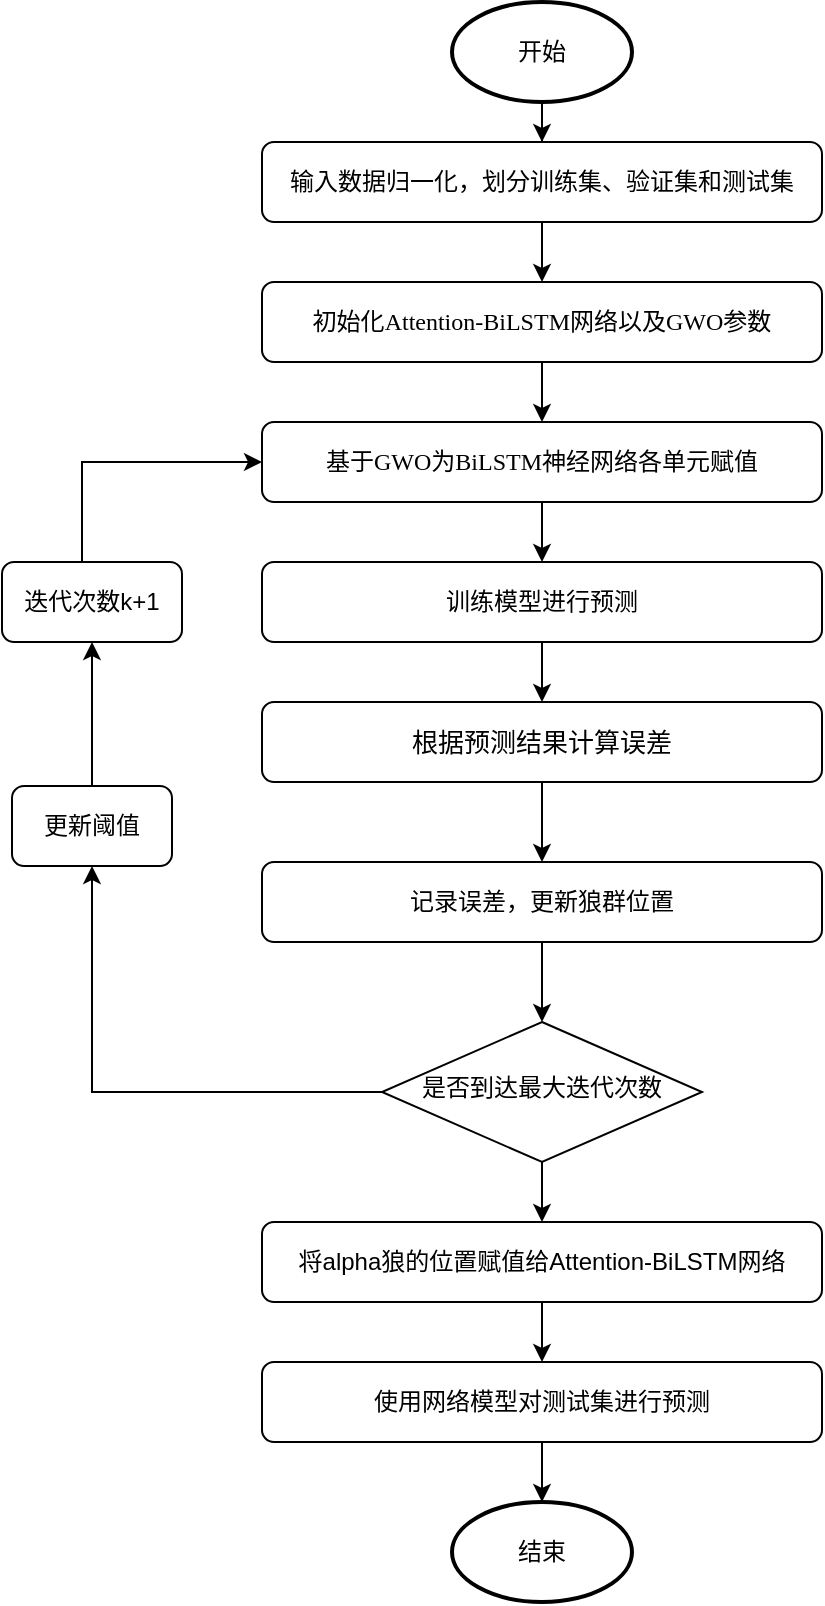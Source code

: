<mxfile version="14.9.3" type="github">
  <diagram id="C5RBs43oDa-KdzZeNtuy" name="Page-1">
    <mxGraphModel dx="2031" dy="1074" grid="1" gridSize="10" guides="1" tooltips="1" connect="1" arrows="1" fold="1" page="1" pageScale="1" pageWidth="827" pageHeight="1169" math="0" shadow="0">
      <root>
        <mxCell id="WIyWlLk6GJQsqaUBKTNV-0" />
        <mxCell id="WIyWlLk6GJQsqaUBKTNV-1" parent="WIyWlLk6GJQsqaUBKTNV-0" />
        <mxCell id="f5QhUHWj5RIOYz7cGAXl-16" style="edgeStyle=orthogonalEdgeStyle;rounded=0;orthogonalLoop=1;jettySize=auto;html=1;align=center;" edge="1" parent="WIyWlLk6GJQsqaUBKTNV-1" source="f5QhUHWj5RIOYz7cGAXl-1" target="f5QhUHWj5RIOYz7cGAXl-2">
          <mxGeometry relative="1" as="geometry" />
        </mxCell>
        <mxCell id="f5QhUHWj5RIOYz7cGAXl-1" value="&lt;font style=&quot;font-size: 12px&quot;&gt;&lt;br&gt;&lt;br&gt;&lt;/font&gt;&lt;p style=&quot;margin-top: 0pt; margin-bottom: 0pt; margin-left: 0in; direction: ltr; unicode-bidi: embed; word-break: normal;&quot;&gt;&lt;font style=&quot;font-size: 12px&quot;&gt;&lt;span style=&quot;color: black&quot;&gt;输入数据归一化，&lt;/span&gt;&lt;span style=&quot;color: black&quot;&gt;划分&lt;/span&gt;&lt;span style=&quot;color: black&quot;&gt;训练集、验证集和测试集&lt;/span&gt;&lt;/font&gt;&lt;/p&gt;&lt;font style=&quot;font-size: 12px&quot;&gt;&lt;br&gt;&lt;br&gt;&lt;/font&gt;" style="rounded=1;whiteSpace=wrap;html=1;fontSize=12;glass=0;strokeWidth=1;shadow=0;align=center;" vertex="1" parent="WIyWlLk6GJQsqaUBKTNV-1">
          <mxGeometry x="490" y="80" width="280" height="40" as="geometry" />
        </mxCell>
        <mxCell id="f5QhUHWj5RIOYz7cGAXl-17" style="edgeStyle=orthogonalEdgeStyle;rounded=0;orthogonalLoop=1;jettySize=auto;html=1;align=center;" edge="1" parent="WIyWlLk6GJQsqaUBKTNV-1" source="f5QhUHWj5RIOYz7cGAXl-2" target="f5QhUHWj5RIOYz7cGAXl-3">
          <mxGeometry relative="1" as="geometry" />
        </mxCell>
        <mxCell id="f5QhUHWj5RIOYz7cGAXl-2" value="&lt;br&gt;&lt;br&gt;&lt;p style=&quot;margin-top: 0pt; margin-bottom: 0pt; margin-left: 0in; direction: ltr; unicode-bidi: embed; word-break: normal;&quot;&gt;&lt;font style=&quot;font-size: 12px&quot;&gt;&lt;span style=&quot;color: black&quot;&gt;初始化&lt;/span&gt;&lt;span style=&quot;font-family: &amp;quot;times new roman&amp;quot; ; color: black&quot;&gt;Attention-&lt;/span&gt;&lt;span style=&quot;font-family: &amp;quot;times new roman&amp;quot; ; color: black&quot;&gt;BiLSTM&lt;/span&gt;&lt;span style=&quot;color: black&quot;&gt;网络以及&lt;/span&gt;&lt;span style=&quot;font-family: &amp;quot;times new roman&amp;quot; ; color: black&quot;&gt;GWO&lt;/span&gt;&lt;span style=&quot;color: black&quot;&gt;参数&lt;/span&gt;&lt;/font&gt;&lt;/p&gt;&lt;br&gt;&lt;br&gt;" style="rounded=1;whiteSpace=wrap;html=1;fontSize=12;glass=0;strokeWidth=1;shadow=0;align=center;" vertex="1" parent="WIyWlLk6GJQsqaUBKTNV-1">
          <mxGeometry x="490" y="150" width="280" height="40" as="geometry" />
        </mxCell>
        <mxCell id="f5QhUHWj5RIOYz7cGAXl-19" style="edgeStyle=orthogonalEdgeStyle;rounded=0;orthogonalLoop=1;jettySize=auto;html=1;entryX=0.5;entryY=0;entryDx=0;entryDy=0;align=center;" edge="1" parent="WIyWlLk6GJQsqaUBKTNV-1" source="f5QhUHWj5RIOYz7cGAXl-3" target="f5QhUHWj5RIOYz7cGAXl-4">
          <mxGeometry relative="1" as="geometry" />
        </mxCell>
        <mxCell id="f5QhUHWj5RIOYz7cGAXl-3" value="&lt;font style=&quot;font-size: 12px&quot;&gt;&lt;br&gt;&lt;br&gt;&lt;/font&gt;&lt;p style=&quot;margin-top: 0pt; margin-bottom: 0pt; margin-left: 0in; direction: ltr; unicode-bidi: embed; word-break: normal;&quot;&gt;&lt;font style=&quot;font-size: 12px&quot;&gt;&lt;span style=&quot;color: black&quot;&gt;基于&lt;/span&gt;&lt;span style=&quot;font-family: &amp;quot;times new roman&amp;quot; ; color: black&quot;&gt;GWO&lt;/span&gt;&lt;span style=&quot;color: black&quot;&gt;为&lt;/span&gt;&lt;span style=&quot;font-family: &amp;quot;times new roman&amp;quot; ; color: black&quot;&gt;BiLSTM&lt;/span&gt;&lt;span style=&quot;color: black&quot;&gt;神经网络各单元赋值&lt;/span&gt;&lt;/font&gt;&lt;/p&gt;&lt;font style=&quot;font-size: 12px&quot;&gt;&lt;br&gt;&lt;br&gt;&lt;/font&gt;" style="rounded=1;whiteSpace=wrap;html=1;fontSize=12;glass=0;strokeWidth=1;shadow=0;align=center;" vertex="1" parent="WIyWlLk6GJQsqaUBKTNV-1">
          <mxGeometry x="490" y="220" width="280" height="40" as="geometry" />
        </mxCell>
        <mxCell id="f5QhUHWj5RIOYz7cGAXl-20" style="edgeStyle=orthogonalEdgeStyle;rounded=0;orthogonalLoop=1;jettySize=auto;html=1;align=center;" edge="1" parent="WIyWlLk6GJQsqaUBKTNV-1" source="f5QhUHWj5RIOYz7cGAXl-4" target="f5QhUHWj5RIOYz7cGAXl-8">
          <mxGeometry relative="1" as="geometry" />
        </mxCell>
        <mxCell id="f5QhUHWj5RIOYz7cGAXl-4" value="&lt;font style=&quot;font-size: 12px&quot;&gt;&lt;br&gt;&lt;br&gt;&lt;/font&gt;&lt;p style=&quot;margin-top: 0pt; margin-bottom: 0pt; margin-left: 0in; direction: ltr; unicode-bidi: embed; word-break: normal;&quot;&gt;&lt;font style=&quot;font-size: 12px&quot;&gt;&lt;span style=&quot;color: black&quot;&gt;训练模型进行预测&lt;/span&gt;&lt;/font&gt;&lt;/p&gt;&lt;font style=&quot;font-size: 12px&quot;&gt;&lt;br&gt;&lt;br&gt;&lt;/font&gt;" style="rounded=1;whiteSpace=wrap;html=1;fontSize=12;glass=0;strokeWidth=1;shadow=0;align=center;" vertex="1" parent="WIyWlLk6GJQsqaUBKTNV-1">
          <mxGeometry x="490" y="290" width="280" height="40" as="geometry" />
        </mxCell>
        <mxCell id="f5QhUHWj5RIOYz7cGAXl-11" style="edgeStyle=orthogonalEdgeStyle;rounded=0;orthogonalLoop=1;jettySize=auto;html=1;entryX=0.5;entryY=1;entryDx=0;entryDy=0;" edge="1" parent="WIyWlLk6GJQsqaUBKTNV-1" source="f5QhUHWj5RIOYz7cGAXl-5" target="f5QhUHWj5RIOYz7cGAXl-9">
          <mxGeometry relative="1" as="geometry">
            <Array as="points">
              <mxPoint x="405" y="372" />
              <mxPoint x="405" y="372" />
            </Array>
          </mxGeometry>
        </mxCell>
        <mxCell id="f5QhUHWj5RIOYz7cGAXl-5" value="更新阈值" style="rounded=1;whiteSpace=wrap;html=1;fontSize=12;glass=0;strokeWidth=1;shadow=0;" vertex="1" parent="WIyWlLk6GJQsqaUBKTNV-1">
          <mxGeometry x="365" y="402" width="80" height="40" as="geometry" />
        </mxCell>
        <mxCell id="f5QhUHWj5RIOYz7cGAXl-22" value="" style="edgeStyle=orthogonalEdgeStyle;rounded=0;orthogonalLoop=1;jettySize=auto;html=1;align=center;" edge="1" parent="WIyWlLk6GJQsqaUBKTNV-1" source="f5QhUHWj5RIOYz7cGAXl-6" target="f5QhUHWj5RIOYz7cGAXl-7">
          <mxGeometry relative="1" as="geometry" />
        </mxCell>
        <mxCell id="f5QhUHWj5RIOYz7cGAXl-6" value="&lt;font style=&quot;font-size: 12px&quot;&gt;&lt;br&gt;&lt;br&gt;&lt;/font&gt;&lt;p style=&quot;margin-top: 0pt; margin-bottom: 0pt; margin-left: 0in; direction: ltr; unicode-bidi: embed; word-break: normal;&quot;&gt;&lt;font style=&quot;font-size: 12px&quot;&gt;&lt;span style=&quot;color: black&quot;&gt;记录误差，更新狼群位置&lt;/span&gt;&lt;/font&gt;&lt;/p&gt;&lt;font style=&quot;font-size: 12px&quot;&gt;&lt;br&gt;&lt;br&gt;&lt;/font&gt;" style="rounded=1;whiteSpace=wrap;html=1;fontSize=12;glass=0;strokeWidth=1;shadow=0;align=center;" vertex="1" parent="WIyWlLk6GJQsqaUBKTNV-1">
          <mxGeometry x="490" y="440" width="280" height="40" as="geometry" />
        </mxCell>
        <mxCell id="f5QhUHWj5RIOYz7cGAXl-10" style="edgeStyle=orthogonalEdgeStyle;rounded=0;orthogonalLoop=1;jettySize=auto;html=1;entryX=0.5;entryY=1;entryDx=0;entryDy=0;" edge="1" parent="WIyWlLk6GJQsqaUBKTNV-1" source="f5QhUHWj5RIOYz7cGAXl-7" target="f5QhUHWj5RIOYz7cGAXl-5">
          <mxGeometry relative="1" as="geometry">
            <Array as="points">
              <mxPoint x="405" y="555" />
            </Array>
          </mxGeometry>
        </mxCell>
        <mxCell id="f5QhUHWj5RIOYz7cGAXl-29" style="edgeStyle=orthogonalEdgeStyle;rounded=0;orthogonalLoop=1;jettySize=auto;html=1;align=center;" edge="1" parent="WIyWlLk6GJQsqaUBKTNV-1" source="f5QhUHWj5RIOYz7cGAXl-7" target="f5QhUHWj5RIOYz7cGAXl-23">
          <mxGeometry relative="1" as="geometry" />
        </mxCell>
        <mxCell id="f5QhUHWj5RIOYz7cGAXl-7" value="&lt;font style=&quot;font-size: 12px&quot;&gt;&lt;br&gt;&lt;br&gt;&lt;/font&gt;&lt;p style=&quot;margin-top: 0pt; margin-bottom: 0pt; margin-left: 0in; direction: ltr; unicode-bidi: embed; word-break: normal;&quot;&gt;&lt;font style=&quot;font-size: 12px&quot;&gt;&lt;span style=&quot;color: black&quot;&gt;是否到达最大迭代次数&lt;/span&gt;&lt;/font&gt;&lt;/p&gt;&lt;font style=&quot;font-size: 12px&quot;&gt;&lt;br&gt;&lt;br&gt;&lt;/font&gt;" style="rhombus;whiteSpace=wrap;html=1;shadow=0;fontFamily=Helvetica;fontSize=12;align=center;strokeWidth=1;spacing=6;spacingTop=-4;" vertex="1" parent="WIyWlLk6GJQsqaUBKTNV-1">
          <mxGeometry x="550" y="520" width="160" height="70" as="geometry" />
        </mxCell>
        <mxCell id="f5QhUHWj5RIOYz7cGAXl-21" style="edgeStyle=orthogonalEdgeStyle;rounded=0;orthogonalLoop=1;jettySize=auto;html=1;align=center;" edge="1" parent="WIyWlLk6GJQsqaUBKTNV-1" source="f5QhUHWj5RIOYz7cGAXl-8" target="f5QhUHWj5RIOYz7cGAXl-6">
          <mxGeometry relative="1" as="geometry" />
        </mxCell>
        <mxCell id="f5QhUHWj5RIOYz7cGAXl-8" value="&lt;font style=&quot;font-size: 13px&quot;&gt;&lt;br&gt;&lt;br&gt;&lt;/font&gt;&lt;p style=&quot;margin-top: 0pt; margin-bottom: 0pt; margin-left: 0in; direction: ltr; unicode-bidi: embed; word-break: normal; font-size: 13px;&quot;&gt;&lt;font style=&quot;font-size: 13px&quot;&gt;&lt;span style=&quot;color: black&quot;&gt;根据预测结果计算误差&lt;/span&gt;&lt;/font&gt;&lt;/p&gt;&lt;font style=&quot;font-size: 13px&quot;&gt;&lt;br&gt;&lt;br&gt;&lt;/font&gt;" style="rounded=1;whiteSpace=wrap;html=1;fontSize=12;glass=0;strokeWidth=1;shadow=0;align=center;" vertex="1" parent="WIyWlLk6GJQsqaUBKTNV-1">
          <mxGeometry x="490" y="360" width="280" height="40" as="geometry" />
        </mxCell>
        <mxCell id="f5QhUHWj5RIOYz7cGAXl-12" style="edgeStyle=orthogonalEdgeStyle;rounded=0;orthogonalLoop=1;jettySize=auto;html=1;entryX=0;entryY=0.5;entryDx=0;entryDy=0;" edge="1" parent="WIyWlLk6GJQsqaUBKTNV-1" source="f5QhUHWj5RIOYz7cGAXl-9" target="f5QhUHWj5RIOYz7cGAXl-3">
          <mxGeometry relative="1" as="geometry">
            <Array as="points">
              <mxPoint x="400" y="240" />
            </Array>
          </mxGeometry>
        </mxCell>
        <mxCell id="f5QhUHWj5RIOYz7cGAXl-9" value="迭代次数k+1" style="rounded=1;whiteSpace=wrap;html=1;fontSize=12;glass=0;strokeWidth=1;shadow=0;" vertex="1" parent="WIyWlLk6GJQsqaUBKTNV-1">
          <mxGeometry x="360" y="290" width="90" height="40" as="geometry" />
        </mxCell>
        <mxCell id="f5QhUHWj5RIOYz7cGAXl-30" style="edgeStyle=orthogonalEdgeStyle;rounded=0;orthogonalLoop=1;jettySize=auto;html=1;align=center;" edge="1" parent="WIyWlLk6GJQsqaUBKTNV-1" source="f5QhUHWj5RIOYz7cGAXl-23" target="f5QhUHWj5RIOYz7cGAXl-24">
          <mxGeometry relative="1" as="geometry" />
        </mxCell>
        <mxCell id="f5QhUHWj5RIOYz7cGAXl-23" value="将alpha狼的位置赋值给Attention-BiLSTM网络" style="rounded=1;whiteSpace=wrap;html=1;fontSize=12;glass=0;strokeWidth=1;shadow=0;align=center;" vertex="1" parent="WIyWlLk6GJQsqaUBKTNV-1">
          <mxGeometry x="490" y="620" width="280" height="40" as="geometry" />
        </mxCell>
        <mxCell id="f5QhUHWj5RIOYz7cGAXl-31" style="edgeStyle=orthogonalEdgeStyle;rounded=0;orthogonalLoop=1;jettySize=auto;html=1;align=center;" edge="1" parent="WIyWlLk6GJQsqaUBKTNV-1" source="f5QhUHWj5RIOYz7cGAXl-24" target="f5QhUHWj5RIOYz7cGAXl-28">
          <mxGeometry relative="1" as="geometry" />
        </mxCell>
        <mxCell id="f5QhUHWj5RIOYz7cGAXl-24" value="使用网络模型对测试集进行预测" style="rounded=1;whiteSpace=wrap;html=1;fontSize=12;glass=0;strokeWidth=1;shadow=0;align=center;" vertex="1" parent="WIyWlLk6GJQsqaUBKTNV-1">
          <mxGeometry x="490" y="690" width="280" height="40" as="geometry" />
        </mxCell>
        <mxCell id="f5QhUHWj5RIOYz7cGAXl-33" style="edgeStyle=orthogonalEdgeStyle;rounded=0;orthogonalLoop=1;jettySize=auto;html=1;entryX=0.5;entryY=0;entryDx=0;entryDy=0;align=center;" edge="1" parent="WIyWlLk6GJQsqaUBKTNV-1" source="f5QhUHWj5RIOYz7cGAXl-27" target="f5QhUHWj5RIOYz7cGAXl-1">
          <mxGeometry relative="1" as="geometry" />
        </mxCell>
        <mxCell id="f5QhUHWj5RIOYz7cGAXl-27" value="开始" style="strokeWidth=2;html=1;shape=mxgraph.flowchart.start_1;whiteSpace=wrap;align=center;" vertex="1" parent="WIyWlLk6GJQsqaUBKTNV-1">
          <mxGeometry x="585" y="10" width="90" height="50" as="geometry" />
        </mxCell>
        <mxCell id="f5QhUHWj5RIOYz7cGAXl-28" value="结束" style="strokeWidth=2;html=1;shape=mxgraph.flowchart.start_1;whiteSpace=wrap;align=center;" vertex="1" parent="WIyWlLk6GJQsqaUBKTNV-1">
          <mxGeometry x="585" y="760" width="90" height="50" as="geometry" />
        </mxCell>
      </root>
    </mxGraphModel>
  </diagram>
</mxfile>

